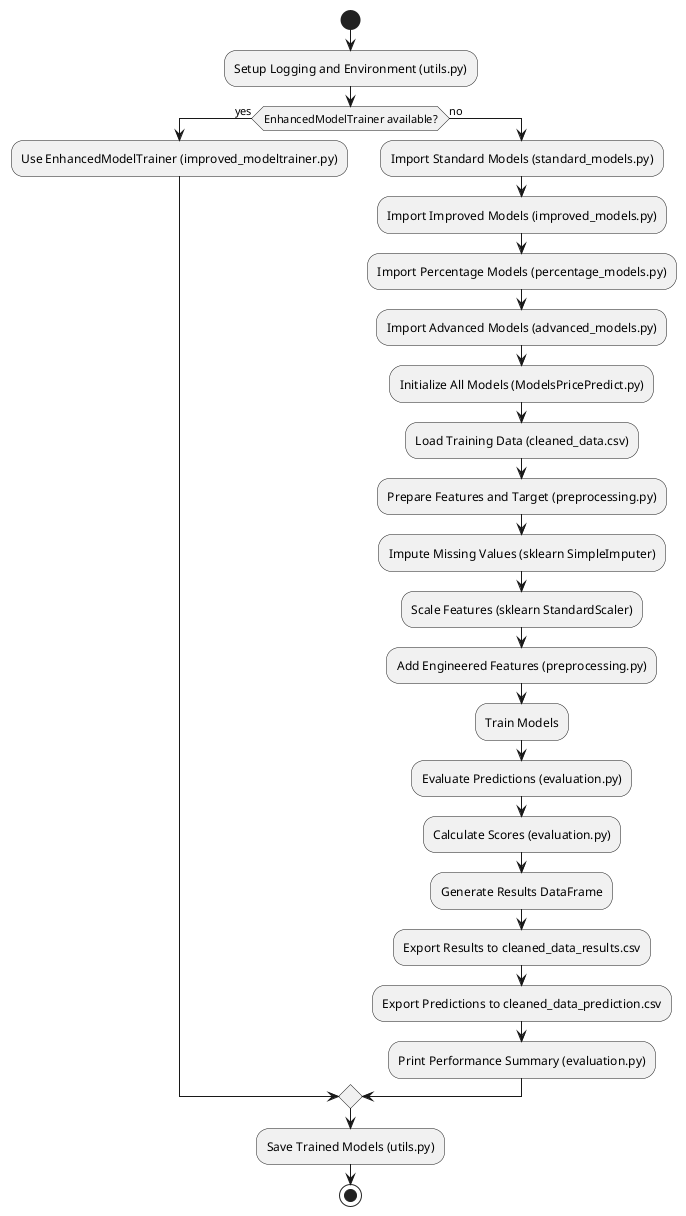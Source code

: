 @startuml
start
:Setup Logging and Environment (utils.py);
if (EnhancedModelTrainer available?) then (yes)
    :Use EnhancedModelTrainer (improved_modeltrainer.py);
else (no)
    :Import Standard Models (standard_models.py);
    :Import Improved Models (improved_models.py);
    :Import Percentage Models (percentage_models.py);
    :Import Advanced Models (advanced_models.py);

    :Initialize All Models (ModelsPricePredict.py);
    :Load Training Data (cleaned_data.csv);
    :Prepare Features and Target (preprocessing.py);
    :Impute Missing Values (sklearn SimpleImputer);
    :Scale Features (sklearn StandardScaler);
    :Add Engineered Features (preprocessing.py);

    :Train Models;
    :Evaluate Predictions (evaluation.py);
    :Calculate Scores (evaluation.py);
    :Generate Results DataFrame;
    :Export Results to cleaned_data_results.csv;
    :Export Predictions to cleaned_data_prediction.csv;
    :Print Performance Summary (evaluation.py);
endif

:Save Trained Models (utils.py);
stop
@enduml
